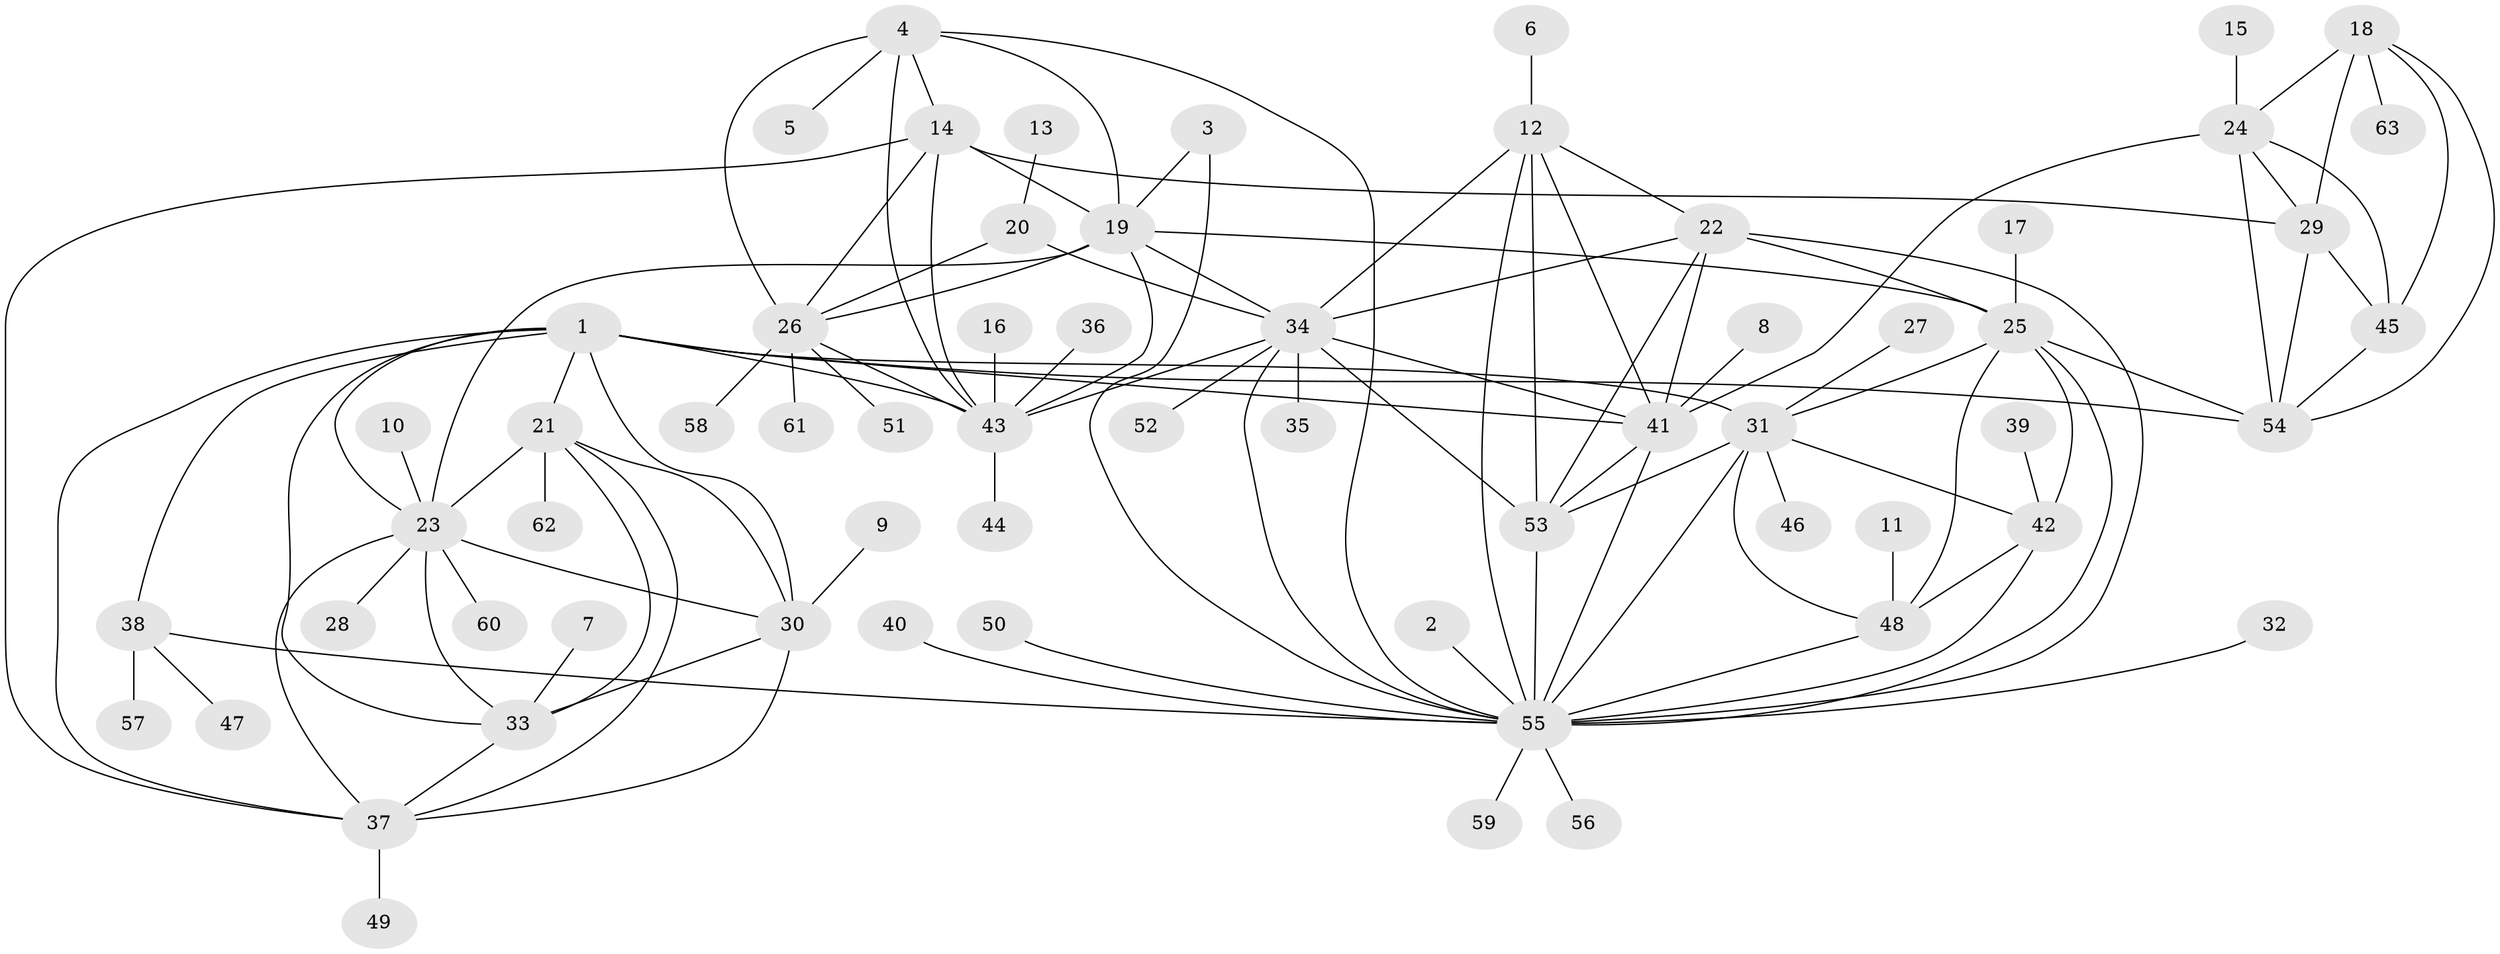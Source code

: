 // original degree distribution, {7: 0.064, 6: 0.032, 8: 0.056, 9: 0.024, 10: 0.04, 11: 0.024, 12: 0.008, 1: 0.576, 2: 0.128, 3: 0.032, 4: 0.016}
// Generated by graph-tools (version 1.1) at 2025/26/03/09/25 03:26:36]
// undirected, 63 vertices, 115 edges
graph export_dot {
graph [start="1"]
  node [color=gray90,style=filled];
  1;
  2;
  3;
  4;
  5;
  6;
  7;
  8;
  9;
  10;
  11;
  12;
  13;
  14;
  15;
  16;
  17;
  18;
  19;
  20;
  21;
  22;
  23;
  24;
  25;
  26;
  27;
  28;
  29;
  30;
  31;
  32;
  33;
  34;
  35;
  36;
  37;
  38;
  39;
  40;
  41;
  42;
  43;
  44;
  45;
  46;
  47;
  48;
  49;
  50;
  51;
  52;
  53;
  54;
  55;
  56;
  57;
  58;
  59;
  60;
  61;
  62;
  63;
  1 -- 21 [weight=1.0];
  1 -- 23 [weight=1.0];
  1 -- 30 [weight=1.0];
  1 -- 31 [weight=1.0];
  1 -- 33 [weight=1.0];
  1 -- 37 [weight=1.0];
  1 -- 38 [weight=1.0];
  1 -- 41 [weight=1.0];
  1 -- 43 [weight=1.0];
  1 -- 54 [weight=1.0];
  2 -- 55 [weight=1.0];
  3 -- 19 [weight=1.0];
  3 -- 55 [weight=1.0];
  4 -- 5 [weight=1.0];
  4 -- 14 [weight=2.0];
  4 -- 19 [weight=2.0];
  4 -- 26 [weight=2.0];
  4 -- 43 [weight=2.0];
  4 -- 55 [weight=1.0];
  6 -- 12 [weight=1.0];
  7 -- 33 [weight=1.0];
  8 -- 41 [weight=1.0];
  9 -- 30 [weight=1.0];
  10 -- 23 [weight=1.0];
  11 -- 48 [weight=1.0];
  12 -- 22 [weight=1.0];
  12 -- 34 [weight=1.0];
  12 -- 41 [weight=1.0];
  12 -- 53 [weight=1.0];
  12 -- 55 [weight=1.0];
  13 -- 20 [weight=1.0];
  14 -- 19 [weight=1.0];
  14 -- 26 [weight=1.0];
  14 -- 29 [weight=1.0];
  14 -- 37 [weight=1.0];
  14 -- 43 [weight=1.0];
  15 -- 24 [weight=1.0];
  16 -- 43 [weight=1.0];
  17 -- 25 [weight=1.0];
  18 -- 24 [weight=2.0];
  18 -- 29 [weight=1.0];
  18 -- 45 [weight=1.0];
  18 -- 54 [weight=1.0];
  18 -- 63 [weight=1.0];
  19 -- 23 [weight=2.0];
  19 -- 25 [weight=1.0];
  19 -- 26 [weight=1.0];
  19 -- 34 [weight=1.0];
  19 -- 43 [weight=1.0];
  20 -- 26 [weight=1.0];
  20 -- 34 [weight=1.0];
  21 -- 23 [weight=1.0];
  21 -- 30 [weight=1.0];
  21 -- 33 [weight=1.0];
  21 -- 37 [weight=1.0];
  21 -- 62 [weight=1.0];
  22 -- 25 [weight=1.0];
  22 -- 34 [weight=1.0];
  22 -- 41 [weight=1.0];
  22 -- 53 [weight=1.0];
  22 -- 55 [weight=1.0];
  23 -- 28 [weight=1.0];
  23 -- 30 [weight=1.0];
  23 -- 33 [weight=1.0];
  23 -- 37 [weight=1.0];
  23 -- 60 [weight=1.0];
  24 -- 29 [weight=2.0];
  24 -- 41 [weight=1.0];
  24 -- 45 [weight=2.0];
  24 -- 54 [weight=2.0];
  25 -- 31 [weight=1.0];
  25 -- 42 [weight=1.0];
  25 -- 48 [weight=2.0];
  25 -- 54 [weight=1.0];
  25 -- 55 [weight=1.0];
  26 -- 43 [weight=1.0];
  26 -- 51 [weight=1.0];
  26 -- 58 [weight=1.0];
  26 -- 61 [weight=1.0];
  27 -- 31 [weight=1.0];
  29 -- 45 [weight=1.0];
  29 -- 54 [weight=1.0];
  30 -- 33 [weight=1.0];
  30 -- 37 [weight=1.0];
  31 -- 42 [weight=1.0];
  31 -- 46 [weight=1.0];
  31 -- 48 [weight=2.0];
  31 -- 53 [weight=1.0];
  31 -- 55 [weight=1.0];
  32 -- 55 [weight=1.0];
  33 -- 37 [weight=1.0];
  34 -- 35 [weight=1.0];
  34 -- 41 [weight=1.0];
  34 -- 43 [weight=1.0];
  34 -- 52 [weight=1.0];
  34 -- 53 [weight=1.0];
  34 -- 55 [weight=1.0];
  36 -- 43 [weight=1.0];
  37 -- 49 [weight=1.0];
  38 -- 47 [weight=1.0];
  38 -- 55 [weight=2.0];
  38 -- 57 [weight=1.0];
  39 -- 42 [weight=1.0];
  40 -- 55 [weight=1.0];
  41 -- 53 [weight=1.0];
  41 -- 55 [weight=1.0];
  42 -- 48 [weight=2.0];
  42 -- 55 [weight=1.0];
  43 -- 44 [weight=1.0];
  45 -- 54 [weight=1.0];
  48 -- 55 [weight=2.0];
  50 -- 55 [weight=1.0];
  53 -- 55 [weight=1.0];
  55 -- 56 [weight=1.0];
  55 -- 59 [weight=1.0];
}
